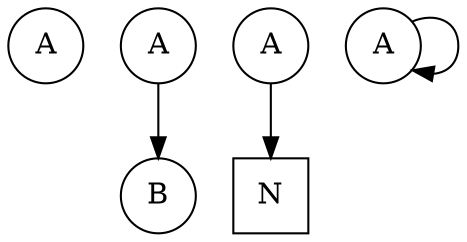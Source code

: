 digraph massive_output{
rank=max;
1 [label="A" shape=circle];

rank=min;
2 -> 5;
3 -> 6;
4 -> 4;


2 [label="A" shape=circle];
3 [label="A" shape=circle];
4 [label="A" shape=circle];

5 [label="B" shape=circle];
6 [label="N" shape=square];
}